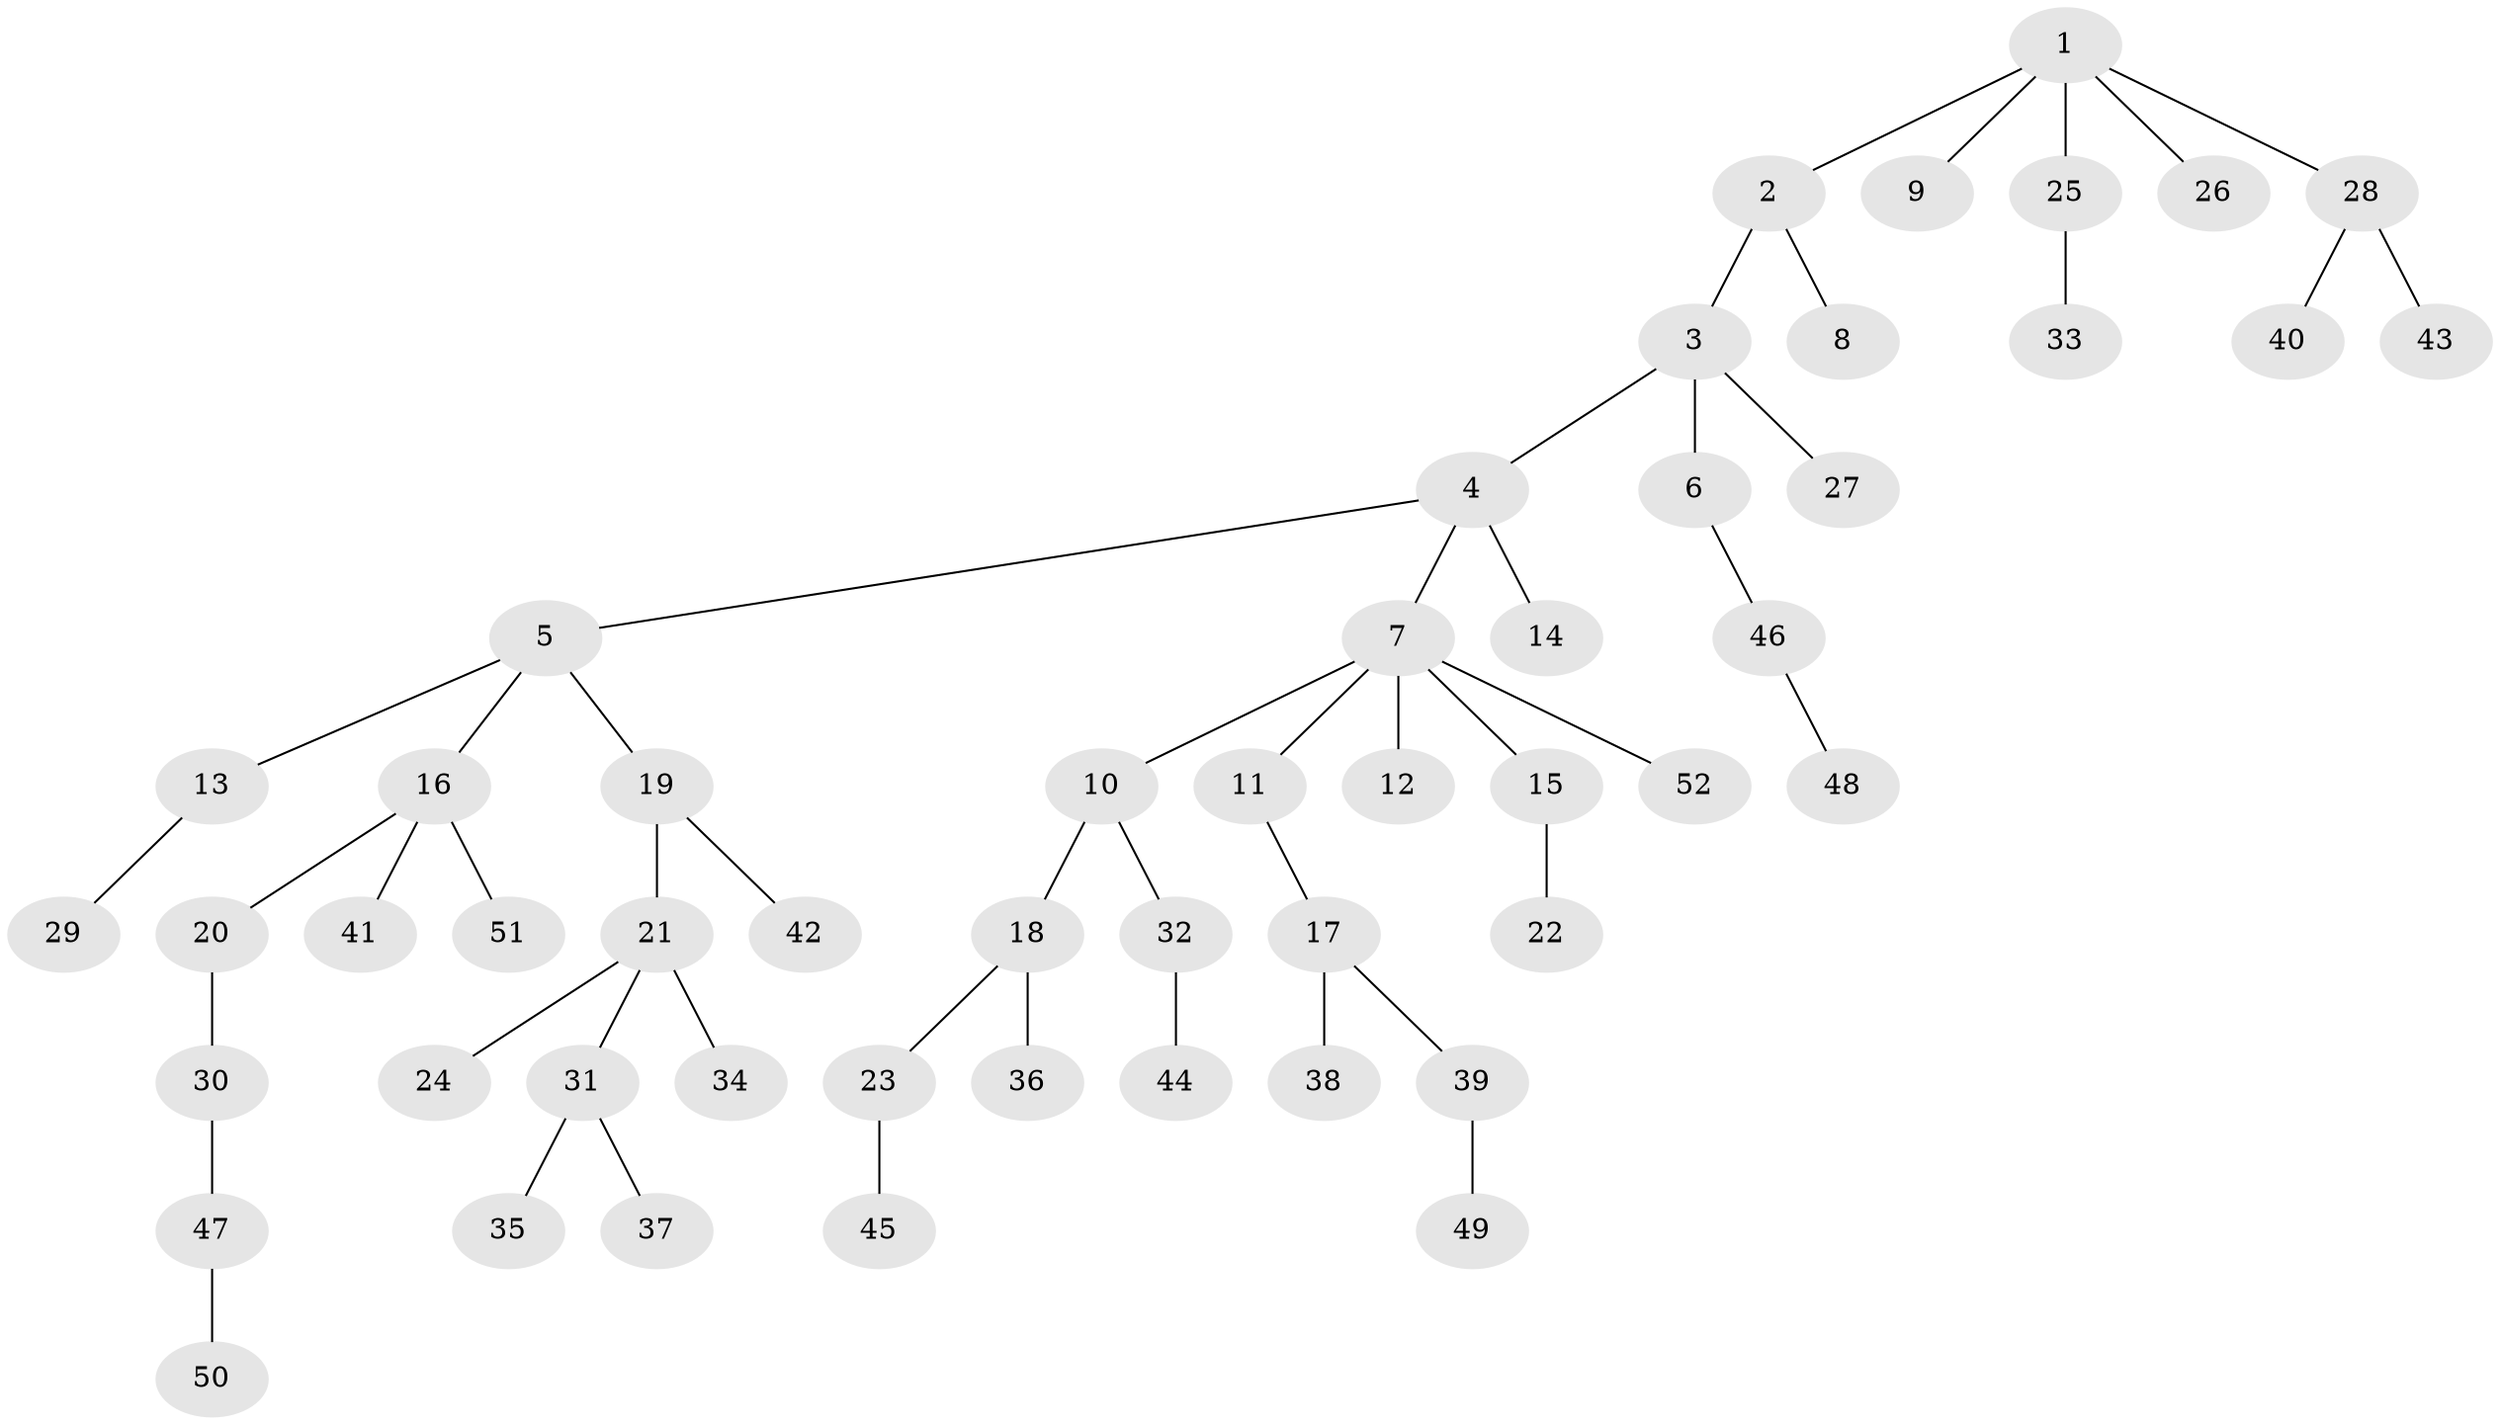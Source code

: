 // Generated by graph-tools (version 1.1) at 2025/11/02/27/25 16:11:26]
// undirected, 52 vertices, 51 edges
graph export_dot {
graph [start="1"]
  node [color=gray90,style=filled];
  1;
  2;
  3;
  4;
  5;
  6;
  7;
  8;
  9;
  10;
  11;
  12;
  13;
  14;
  15;
  16;
  17;
  18;
  19;
  20;
  21;
  22;
  23;
  24;
  25;
  26;
  27;
  28;
  29;
  30;
  31;
  32;
  33;
  34;
  35;
  36;
  37;
  38;
  39;
  40;
  41;
  42;
  43;
  44;
  45;
  46;
  47;
  48;
  49;
  50;
  51;
  52;
  1 -- 2;
  1 -- 9;
  1 -- 25;
  1 -- 26;
  1 -- 28;
  2 -- 3;
  2 -- 8;
  3 -- 4;
  3 -- 6;
  3 -- 27;
  4 -- 5;
  4 -- 7;
  4 -- 14;
  5 -- 13;
  5 -- 16;
  5 -- 19;
  6 -- 46;
  7 -- 10;
  7 -- 11;
  7 -- 12;
  7 -- 15;
  7 -- 52;
  10 -- 18;
  10 -- 32;
  11 -- 17;
  13 -- 29;
  15 -- 22;
  16 -- 20;
  16 -- 41;
  16 -- 51;
  17 -- 38;
  17 -- 39;
  18 -- 23;
  18 -- 36;
  19 -- 21;
  19 -- 42;
  20 -- 30;
  21 -- 24;
  21 -- 31;
  21 -- 34;
  23 -- 45;
  25 -- 33;
  28 -- 40;
  28 -- 43;
  30 -- 47;
  31 -- 35;
  31 -- 37;
  32 -- 44;
  39 -- 49;
  46 -- 48;
  47 -- 50;
}
